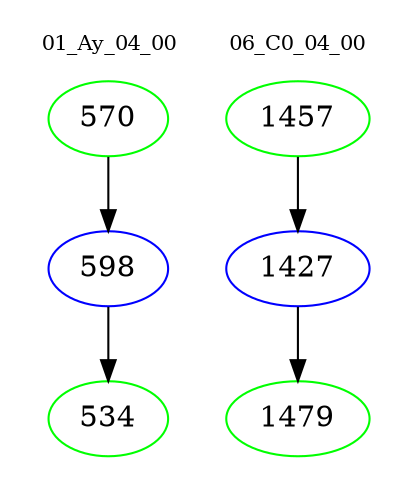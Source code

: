 digraph{
subgraph cluster_0 {
color = white
label = "01_Ay_04_00";
fontsize=10;
T0_570 [label="570", color="green"]
T0_570 -> T0_598 [color="black"]
T0_598 [label="598", color="blue"]
T0_598 -> T0_534 [color="black"]
T0_534 [label="534", color="green"]
}
subgraph cluster_1 {
color = white
label = "06_C0_04_00";
fontsize=10;
T1_1457 [label="1457", color="green"]
T1_1457 -> T1_1427 [color="black"]
T1_1427 [label="1427", color="blue"]
T1_1427 -> T1_1479 [color="black"]
T1_1479 [label="1479", color="green"]
}
}
